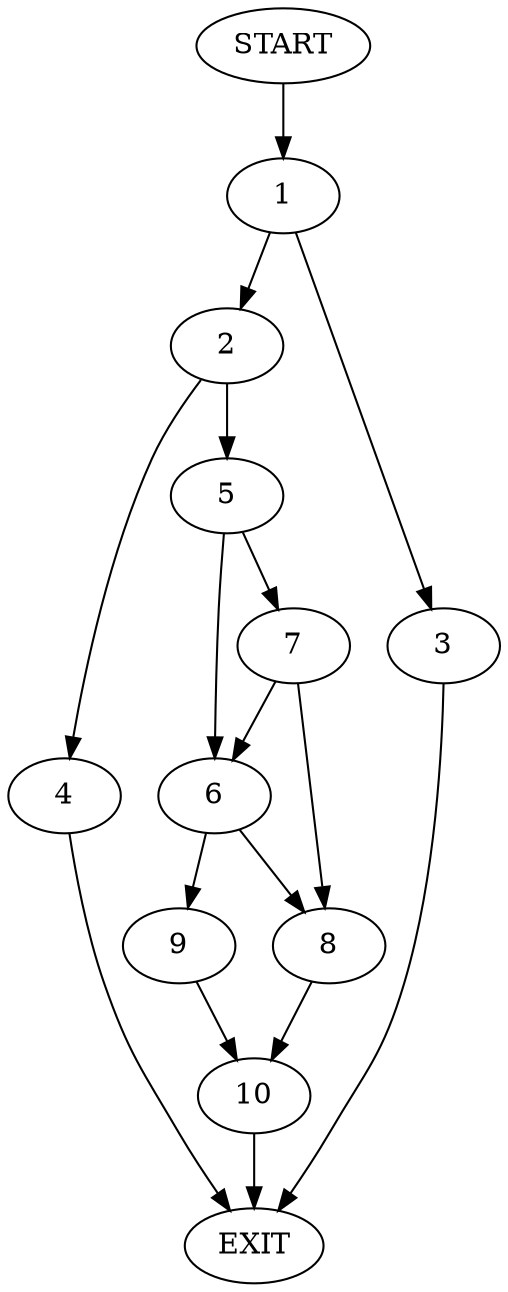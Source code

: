 digraph {
0 [label="START"]
11 [label="EXIT"]
0 -> 1
1 -> 2
1 -> 3
2 -> 4
2 -> 5
3 -> 11
5 -> 6
5 -> 7
4 -> 11
7 -> 6
7 -> 8
6 -> 9
6 -> 8
8 -> 10
9 -> 10
10 -> 11
}
